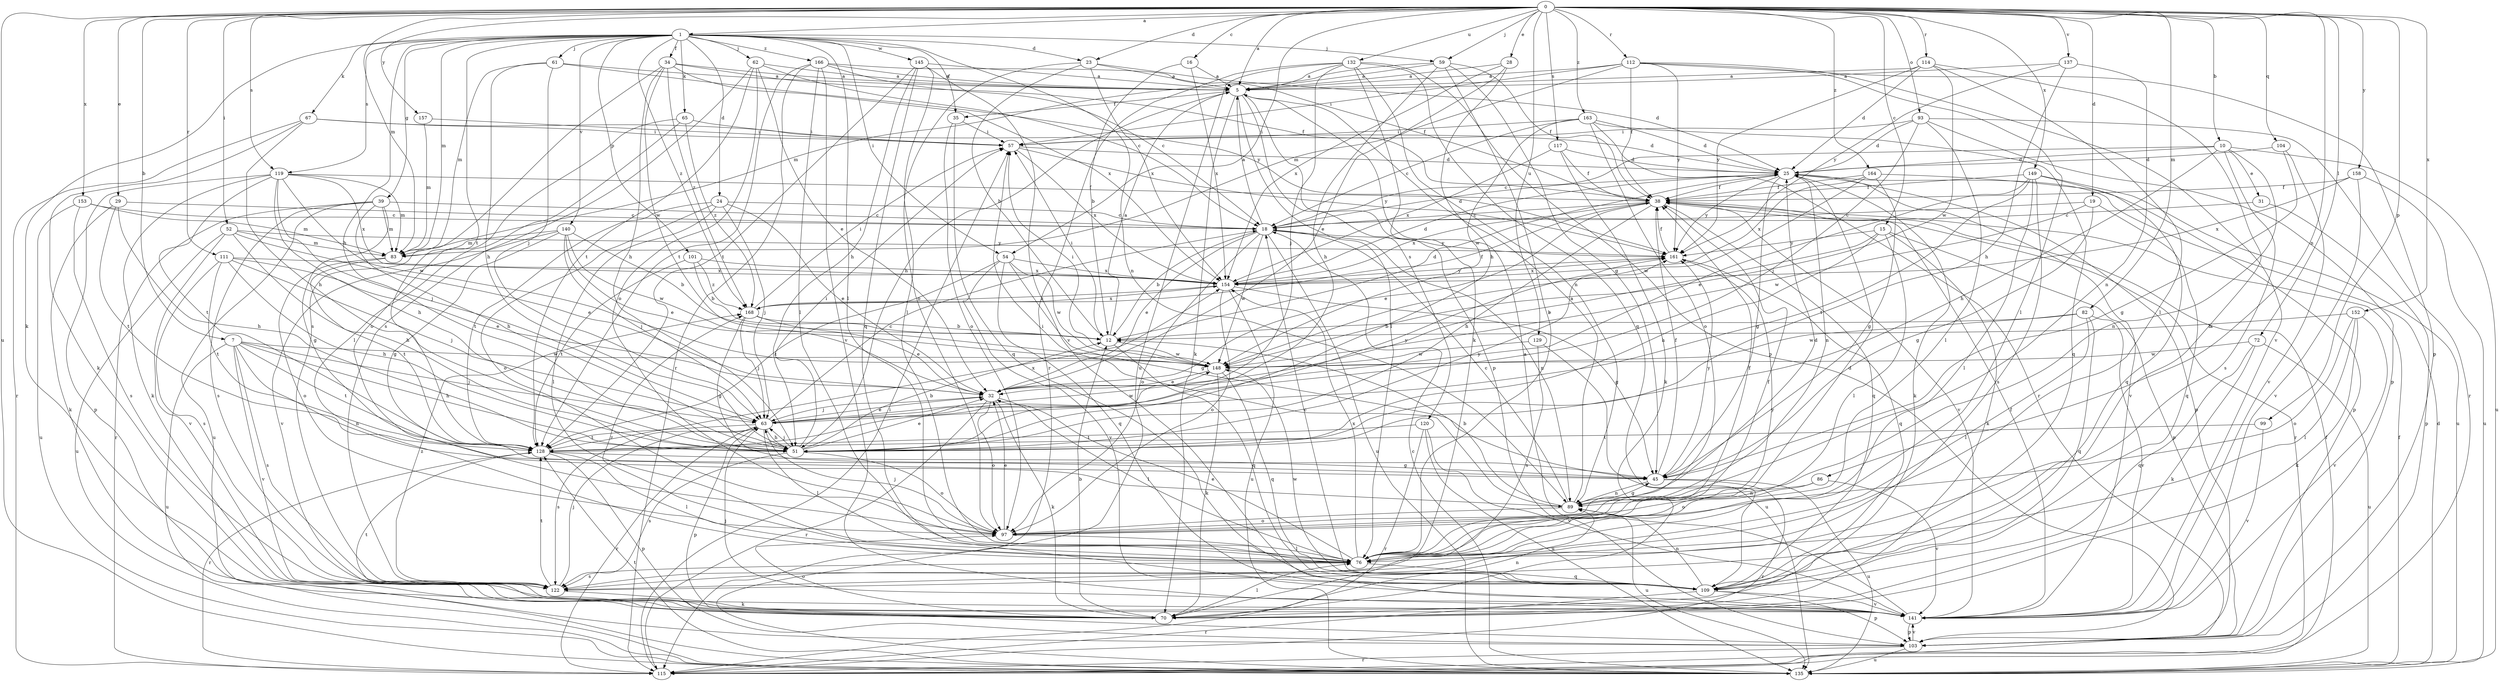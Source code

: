 strict digraph  {
0;
1;
5;
7;
10;
12;
15;
16;
18;
19;
23;
24;
25;
28;
29;
31;
32;
34;
35;
38;
39;
45;
51;
52;
54;
57;
59;
61;
62;
63;
65;
67;
70;
72;
76;
82;
83;
86;
89;
93;
97;
99;
101;
103;
104;
109;
111;
112;
114;
115;
117;
119;
120;
122;
128;
129;
132;
135;
137;
140;
141;
145;
148;
149;
152;
153;
154;
157;
158;
161;
163;
164;
166;
168;
0 -> 1  [label=a];
0 -> 5  [label=a];
0 -> 7  [label=b];
0 -> 10  [label=b];
0 -> 15  [label=c];
0 -> 16  [label=c];
0 -> 19  [label=d];
0 -> 23  [label=d];
0 -> 28  [label=e];
0 -> 29  [label=e];
0 -> 52  [label=i];
0 -> 54  [label=i];
0 -> 59  [label=j];
0 -> 72  [label=l];
0 -> 82  [label=m];
0 -> 83  [label=m];
0 -> 86  [label=n];
0 -> 93  [label=o];
0 -> 99  [label=p];
0 -> 104  [label=q];
0 -> 111  [label=r];
0 -> 112  [label=r];
0 -> 114  [label=r];
0 -> 117  [label=s];
0 -> 119  [label=s];
0 -> 129  [label=u];
0 -> 132  [label=u];
0 -> 135  [label=u];
0 -> 137  [label=v];
0 -> 149  [label=x];
0 -> 152  [label=x];
0 -> 153  [label=x];
0 -> 157  [label=y];
0 -> 158  [label=y];
0 -> 163  [label=z];
0 -> 164  [label=z];
1 -> 23  [label=d];
1 -> 24  [label=d];
1 -> 34  [label=f];
1 -> 35  [label=f];
1 -> 39  [label=g];
1 -> 51  [label=h];
1 -> 54  [label=i];
1 -> 59  [label=j];
1 -> 61  [label=j];
1 -> 62  [label=j];
1 -> 65  [label=k];
1 -> 67  [label=k];
1 -> 70  [label=k];
1 -> 76  [label=l];
1 -> 83  [label=m];
1 -> 89  [label=n];
1 -> 101  [label=p];
1 -> 119  [label=s];
1 -> 128  [label=t];
1 -> 140  [label=v];
1 -> 145  [label=w];
1 -> 166  [label=z];
1 -> 168  [label=z];
5 -> 35  [label=f];
5 -> 51  [label=h];
5 -> 70  [label=k];
5 -> 76  [label=l];
5 -> 103  [label=p];
5 -> 120  [label=s];
7 -> 51  [label=h];
7 -> 63  [label=j];
7 -> 89  [label=n];
7 -> 122  [label=s];
7 -> 128  [label=t];
7 -> 135  [label=u];
7 -> 141  [label=v];
7 -> 148  [label=w];
10 -> 18  [label=c];
10 -> 25  [label=d];
10 -> 31  [label=e];
10 -> 51  [label=h];
10 -> 89  [label=n];
10 -> 122  [label=s];
10 -> 135  [label=u];
12 -> 5  [label=a];
12 -> 25  [label=d];
12 -> 57  [label=i];
12 -> 109  [label=q];
12 -> 148  [label=w];
15 -> 32  [label=e];
15 -> 51  [label=h];
15 -> 70  [label=k];
15 -> 76  [label=l];
15 -> 103  [label=p];
15 -> 161  [label=y];
16 -> 5  [label=a];
16 -> 12  [label=b];
16 -> 154  [label=x];
18 -> 5  [label=a];
18 -> 12  [label=b];
18 -> 25  [label=d];
18 -> 32  [label=e];
18 -> 89  [label=n];
18 -> 97  [label=o];
18 -> 135  [label=u];
18 -> 148  [label=w];
18 -> 161  [label=y];
19 -> 18  [label=c];
19 -> 45  [label=g];
19 -> 109  [label=q];
19 -> 148  [label=w];
23 -> 5  [label=a];
23 -> 12  [label=b];
23 -> 25  [label=d];
23 -> 97  [label=o];
23 -> 154  [label=x];
24 -> 18  [label=c];
24 -> 32  [label=e];
24 -> 63  [label=j];
24 -> 76  [label=l];
24 -> 97  [label=o];
24 -> 128  [label=t];
25 -> 38  [label=f];
25 -> 45  [label=g];
25 -> 70  [label=k];
25 -> 89  [label=n];
25 -> 103  [label=p];
25 -> 141  [label=v];
25 -> 161  [label=y];
28 -> 5  [label=a];
28 -> 32  [label=e];
28 -> 51  [label=h];
28 -> 154  [label=x];
29 -> 18  [label=c];
29 -> 51  [label=h];
29 -> 70  [label=k];
29 -> 128  [label=t];
31 -> 18  [label=c];
31 -> 103  [label=p];
32 -> 63  [label=j];
32 -> 70  [label=k];
32 -> 76  [label=l];
32 -> 97  [label=o];
32 -> 115  [label=r];
34 -> 5  [label=a];
34 -> 38  [label=f];
34 -> 51  [label=h];
34 -> 122  [label=s];
34 -> 148  [label=w];
34 -> 154  [label=x];
34 -> 168  [label=z];
35 -> 57  [label=i];
35 -> 97  [label=o];
35 -> 109  [label=q];
38 -> 18  [label=c];
38 -> 32  [label=e];
38 -> 51  [label=h];
38 -> 109  [label=q];
38 -> 115  [label=r];
38 -> 141  [label=v];
38 -> 154  [label=x];
39 -> 18  [label=c];
39 -> 45  [label=g];
39 -> 51  [label=h];
39 -> 83  [label=m];
39 -> 115  [label=r];
39 -> 122  [label=s];
39 -> 135  [label=u];
45 -> 38  [label=f];
45 -> 89  [label=n];
45 -> 115  [label=r];
45 -> 135  [label=u];
45 -> 161  [label=y];
51 -> 12  [label=b];
51 -> 32  [label=e];
51 -> 57  [label=i];
51 -> 63  [label=j];
51 -> 97  [label=o];
51 -> 122  [label=s];
51 -> 161  [label=y];
52 -> 32  [label=e];
52 -> 51  [label=h];
52 -> 83  [label=m];
52 -> 135  [label=u];
52 -> 141  [label=v];
52 -> 161  [label=y];
54 -> 45  [label=g];
54 -> 109  [label=q];
54 -> 128  [label=t];
54 -> 141  [label=v];
54 -> 148  [label=w];
54 -> 154  [label=x];
57 -> 25  [label=d];
57 -> 154  [label=x];
57 -> 161  [label=y];
59 -> 5  [label=a];
59 -> 38  [label=f];
59 -> 45  [label=g];
59 -> 51  [label=h];
59 -> 76  [label=l];
59 -> 83  [label=m];
61 -> 5  [label=a];
61 -> 51  [label=h];
61 -> 63  [label=j];
61 -> 83  [label=m];
61 -> 161  [label=y];
62 -> 5  [label=a];
62 -> 18  [label=c];
62 -> 32  [label=e];
62 -> 97  [label=o];
62 -> 122  [label=s];
62 -> 128  [label=t];
63 -> 18  [label=c];
63 -> 32  [label=e];
63 -> 51  [label=h];
63 -> 76  [label=l];
63 -> 103  [label=p];
63 -> 115  [label=r];
63 -> 122  [label=s];
63 -> 128  [label=t];
63 -> 148  [label=w];
63 -> 161  [label=y];
65 -> 57  [label=i];
65 -> 76  [label=l];
65 -> 97  [label=o];
65 -> 168  [label=z];
67 -> 25  [label=d];
67 -> 51  [label=h];
67 -> 57  [label=i];
67 -> 70  [label=k];
67 -> 115  [label=r];
70 -> 12  [label=b];
70 -> 76  [label=l];
70 -> 89  [label=n];
70 -> 97  [label=o];
70 -> 128  [label=t];
72 -> 70  [label=k];
72 -> 109  [label=q];
72 -> 135  [label=u];
72 -> 148  [label=w];
76 -> 25  [label=d];
76 -> 32  [label=e];
76 -> 38  [label=f];
76 -> 109  [label=q];
76 -> 122  [label=s];
76 -> 154  [label=x];
76 -> 161  [label=y];
76 -> 168  [label=z];
82 -> 12  [label=b];
82 -> 76  [label=l];
82 -> 109  [label=q];
82 -> 141  [label=v];
82 -> 148  [label=w];
83 -> 97  [label=o];
83 -> 128  [label=t];
86 -> 89  [label=n];
86 -> 97  [label=o];
86 -> 141  [label=v];
89 -> 5  [label=a];
89 -> 12  [label=b];
89 -> 18  [label=c];
89 -> 25  [label=d];
89 -> 45  [label=g];
89 -> 57  [label=i];
89 -> 97  [label=o];
89 -> 135  [label=u];
93 -> 25  [label=d];
93 -> 57  [label=i];
93 -> 63  [label=j];
93 -> 76  [label=l];
93 -> 103  [label=p];
93 -> 115  [label=r];
97 -> 32  [label=e];
97 -> 38  [label=f];
97 -> 63  [label=j];
97 -> 76  [label=l];
99 -> 128  [label=t];
99 -> 141  [label=v];
101 -> 12  [label=b];
101 -> 128  [label=t];
101 -> 154  [label=x];
101 -> 168  [label=z];
103 -> 115  [label=r];
103 -> 135  [label=u];
103 -> 141  [label=v];
104 -> 25  [label=d];
104 -> 45  [label=g];
104 -> 141  [label=v];
109 -> 18  [label=c];
109 -> 89  [label=n];
109 -> 103  [label=p];
109 -> 115  [label=r];
109 -> 141  [label=v];
109 -> 148  [label=w];
111 -> 32  [label=e];
111 -> 51  [label=h];
111 -> 63  [label=j];
111 -> 122  [label=s];
111 -> 128  [label=t];
111 -> 154  [label=x];
112 -> 5  [label=a];
112 -> 38  [label=f];
112 -> 57  [label=i];
112 -> 76  [label=l];
112 -> 83  [label=m];
112 -> 103  [label=p];
112 -> 141  [label=v];
112 -> 161  [label=y];
114 -> 5  [label=a];
114 -> 25  [label=d];
114 -> 76  [label=l];
114 -> 122  [label=s];
114 -> 148  [label=w];
114 -> 161  [label=y];
115 -> 38  [label=f];
115 -> 57  [label=i];
117 -> 25  [label=d];
117 -> 38  [label=f];
117 -> 70  [label=k];
117 -> 154  [label=x];
119 -> 38  [label=f];
119 -> 51  [label=h];
119 -> 63  [label=j];
119 -> 70  [label=k];
119 -> 83  [label=m];
119 -> 103  [label=p];
119 -> 128  [label=t];
119 -> 148  [label=w];
119 -> 154  [label=x];
120 -> 115  [label=r];
120 -> 128  [label=t];
120 -> 135  [label=u];
120 -> 141  [label=v];
122 -> 63  [label=j];
122 -> 70  [label=k];
122 -> 128  [label=t];
122 -> 168  [label=z];
128 -> 45  [label=g];
128 -> 76  [label=l];
128 -> 103  [label=p];
128 -> 115  [label=r];
128 -> 154  [label=x];
129 -> 122  [label=s];
129 -> 135  [label=u];
129 -> 148  [label=w];
132 -> 5  [label=a];
132 -> 63  [label=j];
132 -> 70  [label=k];
132 -> 89  [label=n];
132 -> 103  [label=p];
132 -> 109  [label=q];
132 -> 115  [label=r];
132 -> 135  [label=u];
135 -> 18  [label=c];
135 -> 25  [label=d];
135 -> 38  [label=f];
135 -> 128  [label=t];
137 -> 5  [label=a];
137 -> 51  [label=h];
137 -> 89  [label=n];
137 -> 161  [label=y];
140 -> 12  [label=b];
140 -> 32  [label=e];
140 -> 45  [label=g];
140 -> 63  [label=j];
140 -> 83  [label=m];
140 -> 141  [label=v];
140 -> 148  [label=w];
141 -> 5  [label=a];
141 -> 38  [label=f];
141 -> 63  [label=j];
141 -> 103  [label=p];
145 -> 5  [label=a];
145 -> 51  [label=h];
145 -> 76  [label=l];
145 -> 109  [label=q];
145 -> 128  [label=t];
145 -> 141  [label=v];
148 -> 32  [label=e];
148 -> 57  [label=i];
148 -> 70  [label=k];
148 -> 109  [label=q];
149 -> 32  [label=e];
149 -> 38  [label=f];
149 -> 76  [label=l];
149 -> 109  [label=q];
149 -> 122  [label=s];
149 -> 128  [label=t];
149 -> 135  [label=u];
152 -> 12  [label=b];
152 -> 70  [label=k];
152 -> 76  [label=l];
152 -> 97  [label=o];
152 -> 141  [label=v];
153 -> 18  [label=c];
153 -> 83  [label=m];
153 -> 122  [label=s];
153 -> 135  [label=u];
154 -> 25  [label=d];
154 -> 45  [label=g];
154 -> 97  [label=o];
154 -> 135  [label=u];
154 -> 161  [label=y];
154 -> 168  [label=z];
157 -> 57  [label=i];
157 -> 83  [label=m];
158 -> 38  [label=f];
158 -> 135  [label=u];
158 -> 141  [label=v];
158 -> 154  [label=x];
161 -> 38  [label=f];
161 -> 109  [label=q];
161 -> 154  [label=x];
163 -> 18  [label=c];
163 -> 25  [label=d];
163 -> 57  [label=i];
163 -> 97  [label=o];
163 -> 109  [label=q];
163 -> 115  [label=r];
163 -> 148  [label=w];
164 -> 38  [label=f];
164 -> 45  [label=g];
164 -> 103  [label=p];
164 -> 148  [label=w];
164 -> 154  [label=x];
166 -> 5  [label=a];
166 -> 18  [label=c];
166 -> 38  [label=f];
166 -> 76  [label=l];
166 -> 115  [label=r];
166 -> 128  [label=t];
166 -> 141  [label=v];
168 -> 12  [label=b];
168 -> 32  [label=e];
168 -> 38  [label=f];
168 -> 45  [label=g];
168 -> 57  [label=i];
168 -> 63  [label=j];
168 -> 154  [label=x];
}
